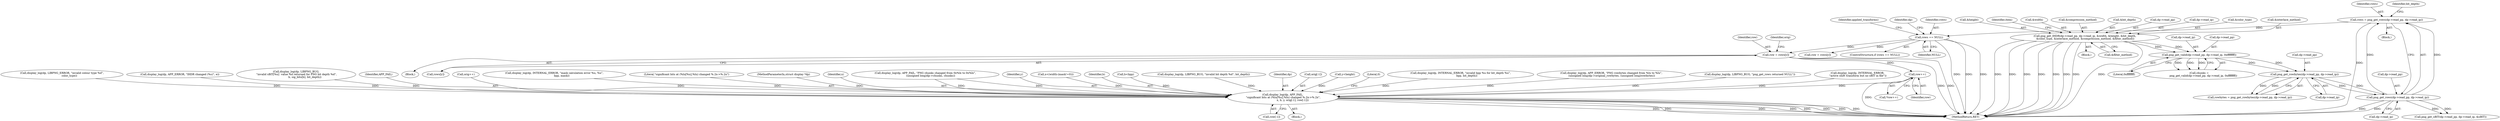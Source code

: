 digraph "0_Android_9d4853418ab2f754c2b63e091c29c5529b8b86ca_21@array" {
"1000771" [label="(Call,row = rows[y])"];
"1000281" [label="(Call,rows == NULL)"];
"1000250" [label="(Call,rows = png_get_rows(dp->read_pp, dp->read_ip))"];
"1000252" [label="(Call,png_get_rows(dp->read_pp, dp->read_ip))"];
"1000223" [label="(Call,png_get_rowbytes(dp->read_pp, dp->read_ip))"];
"1000197" [label="(Call,png_get_valid(dp->read_pp, dp->read_ip, 0xffffffff))"];
"1000146" [label="(Call,png_get_IHDR(dp->read_pp, dp->read_ip, &width, &height, &bit_depth,\n &color_type, &interlace_method, &compression_method, &filter_method))"];
"1000814" [label="(Call,row++)"];
"1000827" [label="(Call,display_log(dp, APP_FAIL,\n \"significant bits at (%lu[%u],%lu) changed %.2x->%.2x\",\n                        x, b, y, orig[-1], row[-1]))"];
"1000285" [label="(Identifier,dp)"];
"1000826" [label="(Block,)"];
"1000723" [label="(Call,display_log(dp, LIBPNG_BUG, \"invalid bit depth %d\", bit_depth))"];
"1000778" [label="(Identifier,orig)"];
"1000828" [label="(Identifier,dp)"];
"1000283" [label="(Identifier,NULL)"];
"1000827" [label="(Call,display_log(dp, APP_FAIL,\n \"significant bits at (%lu[%u],%lu) changed %.2x->%.2x\",\n                        x, b, y, orig[-1], row[-1]))"];
"1000204" [label="(Literal,0xffffffff)"];
"1000834" [label="(Call,orig[-1])"];
"1000163" [label="(Call,&compression_method)"];
"1000223" [label="(Call,png_get_rowbytes(dp->read_pp, dp->read_ip))"];
"1000221" [label="(Call,rowbytes = png_get_rowbytes(dp->read_pp, dp->read_ip))"];
"1000157" [label="(Call,&bit_depth)"];
"1000197" [label="(Call,png_get_valid(dp->read_pp, dp->read_ip, 0xffffffff))"];
"1000421" [label="(Call,display_log(dp, INTERNAL_ERROR,\n \"active shift transform but no sBIT in file\"))"];
"1000251" [label="(Identifier,rows)"];
"1000814" [label="(Call,row++)"];
"1000525" [label="(Call,display_log(dp, LIBPNG_ERROR, \"invalid colour type %d\",\n                  color_type))"];
"1000188" [label="(Call,display_log(dp, APP_ERROR, \"IHDR changed (%s)\", e))"];
"1000560" [label="(Call,display_log(dp, LIBPNG_BUG,\n \"invalid sBIT[%u]  value %d returned for PNG bit depth %d\",\n                     b, sig_bits[b], bit_depth))"];
"1000764" [label="(Call,y<height)"];
"1000843" [label="(Literal,0)"];
"1000578" [label="(Call,display_log(dp, INTERNAL_ERROR, \"invalid bpp %u for bit_depth %u\",\n               bpp, bit_depth))"];
"1000769" [label="(Block,)"];
"1000256" [label="(Call,dp->read_ip)"];
"1000253" [label="(Call,dp->read_pp)"];
"1000133" [label="(Block,)"];
"1000236" [label="(Call,display_log(dp, APP_ERROR, \"PNG rowbytes changed from %lu to %lu\",\n (unsigned long)dp->original_rowbytes, (unsigned long)rowbytes))"];
"1000319" [label="(Call,row = rows[y])"];
"1000284" [label="(Call,display_log(dp, LIBPNG_BUG, \"png_get_rows returned NULL\"))"];
"1000829" [label="(Identifier,APP_FAIL)"];
"1000411" [label="(Call,png_get_sBIT(dp->read_pp, dp->read_ip, &sBIT))"];
"1000838" [label="(Call,row[-1])"];
"1000821" [label="(Call,orig++)"];
"1000147" [label="(Call,dp->read_pp)"];
"1000754" [label="(Call,display_log(dp, INTERNAL_ERROR, \"mask calculation error %u, %u\",\n                  bpp, mask))"];
"1000262" [label="(Identifier,bit_depth)"];
"1000830" [label="(Literal,\"significant bits at (%lu[%u],%lu) changed %.2x->%.2x\")"];
"1000150" [label="(Call,dp->read_ip)"];
"1000131" [label="(MethodParameterIn,struct display *dp)"];
"1000281" [label="(Call,rows == NULL)"];
"1000831" [label="(Identifier,x)"];
"1000211" [label="(Call,display_log(dp, APP_FAIL, \"PNG chunks changed from 0x%lx to 0x%lx\",\n             (unsigned long)dp->chunks, chunks))"];
"1000227" [label="(Call,dp->read_ip)"];
"1000159" [label="(Call,&color_type)"];
"1000282" [label="(Identifier,rows)"];
"1000165" [label="(Call,&filter_method)"];
"1000224" [label="(Call,dp->read_pp)"];
"1000198" [label="(Call,dp->read_pp)"];
"1000161" [label="(Call,&interlace_method)"];
"1000195" [label="(Call,chunks =\n          png_get_valid(dp->read_pp, dp->read_ip, 0xffffffff))"];
"1000815" [label="(Identifier,row)"];
"1000813" [label="(Call,*row++)"];
"1000833" [label="(Identifier,y)"];
"1000789" [label="(Call,x<(width-(mask!=0)))"];
"1000280" [label="(ControlStructure,if (rows == NULL))"];
"1000772" [label="(Identifier,row)"];
"1000201" [label="(Call,dp->read_ip)"];
"1000252" [label="(Call,png_get_rows(dp->read_pp, dp->read_ip))"];
"1000869" [label="(MethodReturn,RET)"];
"1000832" [label="(Identifier,b)"];
"1000771" [label="(Call,row = rows[y])"];
"1000250" [label="(Call,rows = png_get_rows(dp->read_pp, dp->read_ip))"];
"1000155" [label="(Call,&height)"];
"1000169" [label="(Identifier,item)"];
"1000248" [label="(Block,)"];
"1000146" [label="(Call,png_get_IHDR(dp->read_pp, dp->read_ip, &width, &height, &bit_depth,\n &color_type, &interlace_method, &compression_method, &filter_method))"];
"1000153" [label="(Call,&width)"];
"1000804" [label="(Call,b<bpp)"];
"1000292" [label="(Identifier,applied_transforms)"];
"1000773" [label="(Call,rows[y])"];
"1000771" -> "1000769"  [label="AST: "];
"1000771" -> "1000773"  [label="CFG: "];
"1000772" -> "1000771"  [label="AST: "];
"1000773" -> "1000771"  [label="AST: "];
"1000778" -> "1000771"  [label="CFG: "];
"1000771" -> "1000869"  [label="DDG: "];
"1000771" -> "1000869"  [label="DDG: "];
"1000281" -> "1000771"  [label="DDG: "];
"1000771" -> "1000814"  [label="DDG: "];
"1000281" -> "1000280"  [label="AST: "];
"1000281" -> "1000283"  [label="CFG: "];
"1000282" -> "1000281"  [label="AST: "];
"1000283" -> "1000281"  [label="AST: "];
"1000285" -> "1000281"  [label="CFG: "];
"1000292" -> "1000281"  [label="CFG: "];
"1000281" -> "1000869"  [label="DDG: "];
"1000281" -> "1000869"  [label="DDG: "];
"1000281" -> "1000869"  [label="DDG: "];
"1000250" -> "1000281"  [label="DDG: "];
"1000281" -> "1000319"  [label="DDG: "];
"1000250" -> "1000248"  [label="AST: "];
"1000250" -> "1000252"  [label="CFG: "];
"1000251" -> "1000250"  [label="AST: "];
"1000252" -> "1000250"  [label="AST: "];
"1000262" -> "1000250"  [label="CFG: "];
"1000250" -> "1000869"  [label="DDG: "];
"1000252" -> "1000250"  [label="DDG: "];
"1000252" -> "1000250"  [label="DDG: "];
"1000252" -> "1000256"  [label="CFG: "];
"1000253" -> "1000252"  [label="AST: "];
"1000256" -> "1000252"  [label="AST: "];
"1000252" -> "1000869"  [label="DDG: "];
"1000252" -> "1000869"  [label="DDG: "];
"1000223" -> "1000252"  [label="DDG: "];
"1000223" -> "1000252"  [label="DDG: "];
"1000252" -> "1000411"  [label="DDG: "];
"1000252" -> "1000411"  [label="DDG: "];
"1000223" -> "1000221"  [label="AST: "];
"1000223" -> "1000227"  [label="CFG: "];
"1000224" -> "1000223"  [label="AST: "];
"1000227" -> "1000223"  [label="AST: "];
"1000221" -> "1000223"  [label="CFG: "];
"1000223" -> "1000221"  [label="DDG: "];
"1000223" -> "1000221"  [label="DDG: "];
"1000197" -> "1000223"  [label="DDG: "];
"1000197" -> "1000223"  [label="DDG: "];
"1000197" -> "1000195"  [label="AST: "];
"1000197" -> "1000204"  [label="CFG: "];
"1000198" -> "1000197"  [label="AST: "];
"1000201" -> "1000197"  [label="AST: "];
"1000204" -> "1000197"  [label="AST: "];
"1000195" -> "1000197"  [label="CFG: "];
"1000197" -> "1000195"  [label="DDG: "];
"1000197" -> "1000195"  [label="DDG: "];
"1000197" -> "1000195"  [label="DDG: "];
"1000146" -> "1000197"  [label="DDG: "];
"1000146" -> "1000197"  [label="DDG: "];
"1000146" -> "1000133"  [label="AST: "];
"1000146" -> "1000165"  [label="CFG: "];
"1000147" -> "1000146"  [label="AST: "];
"1000150" -> "1000146"  [label="AST: "];
"1000153" -> "1000146"  [label="AST: "];
"1000155" -> "1000146"  [label="AST: "];
"1000157" -> "1000146"  [label="AST: "];
"1000159" -> "1000146"  [label="AST: "];
"1000161" -> "1000146"  [label="AST: "];
"1000163" -> "1000146"  [label="AST: "];
"1000165" -> "1000146"  [label="AST: "];
"1000169" -> "1000146"  [label="CFG: "];
"1000146" -> "1000869"  [label="DDG: "];
"1000146" -> "1000869"  [label="DDG: "];
"1000146" -> "1000869"  [label="DDG: "];
"1000146" -> "1000869"  [label="DDG: "];
"1000146" -> "1000869"  [label="DDG: "];
"1000146" -> "1000869"  [label="DDG: "];
"1000146" -> "1000869"  [label="DDG: "];
"1000146" -> "1000869"  [label="DDG: "];
"1000814" -> "1000813"  [label="AST: "];
"1000814" -> "1000815"  [label="CFG: "];
"1000815" -> "1000814"  [label="AST: "];
"1000813" -> "1000814"  [label="CFG: "];
"1000814" -> "1000869"  [label="DDG: "];
"1000814" -> "1000827"  [label="DDG: "];
"1000827" -> "1000826"  [label="AST: "];
"1000827" -> "1000838"  [label="CFG: "];
"1000828" -> "1000827"  [label="AST: "];
"1000829" -> "1000827"  [label="AST: "];
"1000830" -> "1000827"  [label="AST: "];
"1000831" -> "1000827"  [label="AST: "];
"1000832" -> "1000827"  [label="AST: "];
"1000833" -> "1000827"  [label="AST: "];
"1000834" -> "1000827"  [label="AST: "];
"1000838" -> "1000827"  [label="AST: "];
"1000843" -> "1000827"  [label="CFG: "];
"1000827" -> "1000869"  [label="DDG: "];
"1000827" -> "1000869"  [label="DDG: "];
"1000827" -> "1000869"  [label="DDG: "];
"1000827" -> "1000869"  [label="DDG: "];
"1000827" -> "1000869"  [label="DDG: "];
"1000827" -> "1000869"  [label="DDG: "];
"1000827" -> "1000869"  [label="DDG: "];
"1000827" -> "1000869"  [label="DDG: "];
"1000578" -> "1000827"  [label="DDG: "];
"1000723" -> "1000827"  [label="DDG: "];
"1000188" -> "1000827"  [label="DDG: "];
"1000754" -> "1000827"  [label="DDG: "];
"1000421" -> "1000827"  [label="DDG: "];
"1000525" -> "1000827"  [label="DDG: "];
"1000211" -> "1000827"  [label="DDG: "];
"1000211" -> "1000827"  [label="DDG: "];
"1000560" -> "1000827"  [label="DDG: "];
"1000236" -> "1000827"  [label="DDG: "];
"1000284" -> "1000827"  [label="DDG: "];
"1000131" -> "1000827"  [label="DDG: "];
"1000789" -> "1000827"  [label="DDG: "];
"1000804" -> "1000827"  [label="DDG: "];
"1000764" -> "1000827"  [label="DDG: "];
"1000821" -> "1000827"  [label="DDG: "];
}
